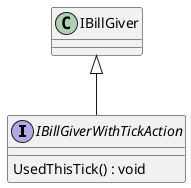 @startuml
interface IBillGiverWithTickAction {
    UsedThisTick() : void
}
IBillGiver <|-- IBillGiverWithTickAction
@enduml
